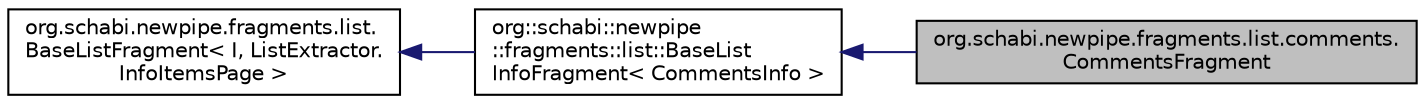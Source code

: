 digraph "org.schabi.newpipe.fragments.list.comments.CommentsFragment"
{
 // LATEX_PDF_SIZE
  edge [fontname="Helvetica",fontsize="10",labelfontname="Helvetica",labelfontsize="10"];
  node [fontname="Helvetica",fontsize="10",shape=record];
  rankdir="LR";
  Node0 [label="org.schabi.newpipe.fragments.list.comments.\lCommentsFragment",height=0.2,width=0.4,color="black", fillcolor="grey75", style="filled", fontcolor="black",tooltip=" "];
  Node1 -> Node0 [dir="back",color="midnightblue",fontsize="10",style="solid",fontname="Helvetica"];
  Node1 [label="org::schabi::newpipe\l::fragments::list::BaseList\lInfoFragment\< CommentsInfo \>",height=0.2,width=0.4,color="black", fillcolor="white", style="filled",URL="$classorg_1_1schabi_1_1newpipe_1_1fragments_1_1list_1_1_base_list_info_fragment.html",tooltip=" "];
  Node2 -> Node1 [dir="back",color="midnightblue",fontsize="10",style="solid",fontname="Helvetica"];
  Node2 [label="org.schabi.newpipe.fragments.list.\lBaseListFragment\< I, ListExtractor.\lInfoItemsPage \>",height=0.2,width=0.4,color="black", fillcolor="white", style="filled",URL="$classorg_1_1schabi_1_1newpipe_1_1fragments_1_1list_1_1_base_list_fragment.html",tooltip=" "];
}
